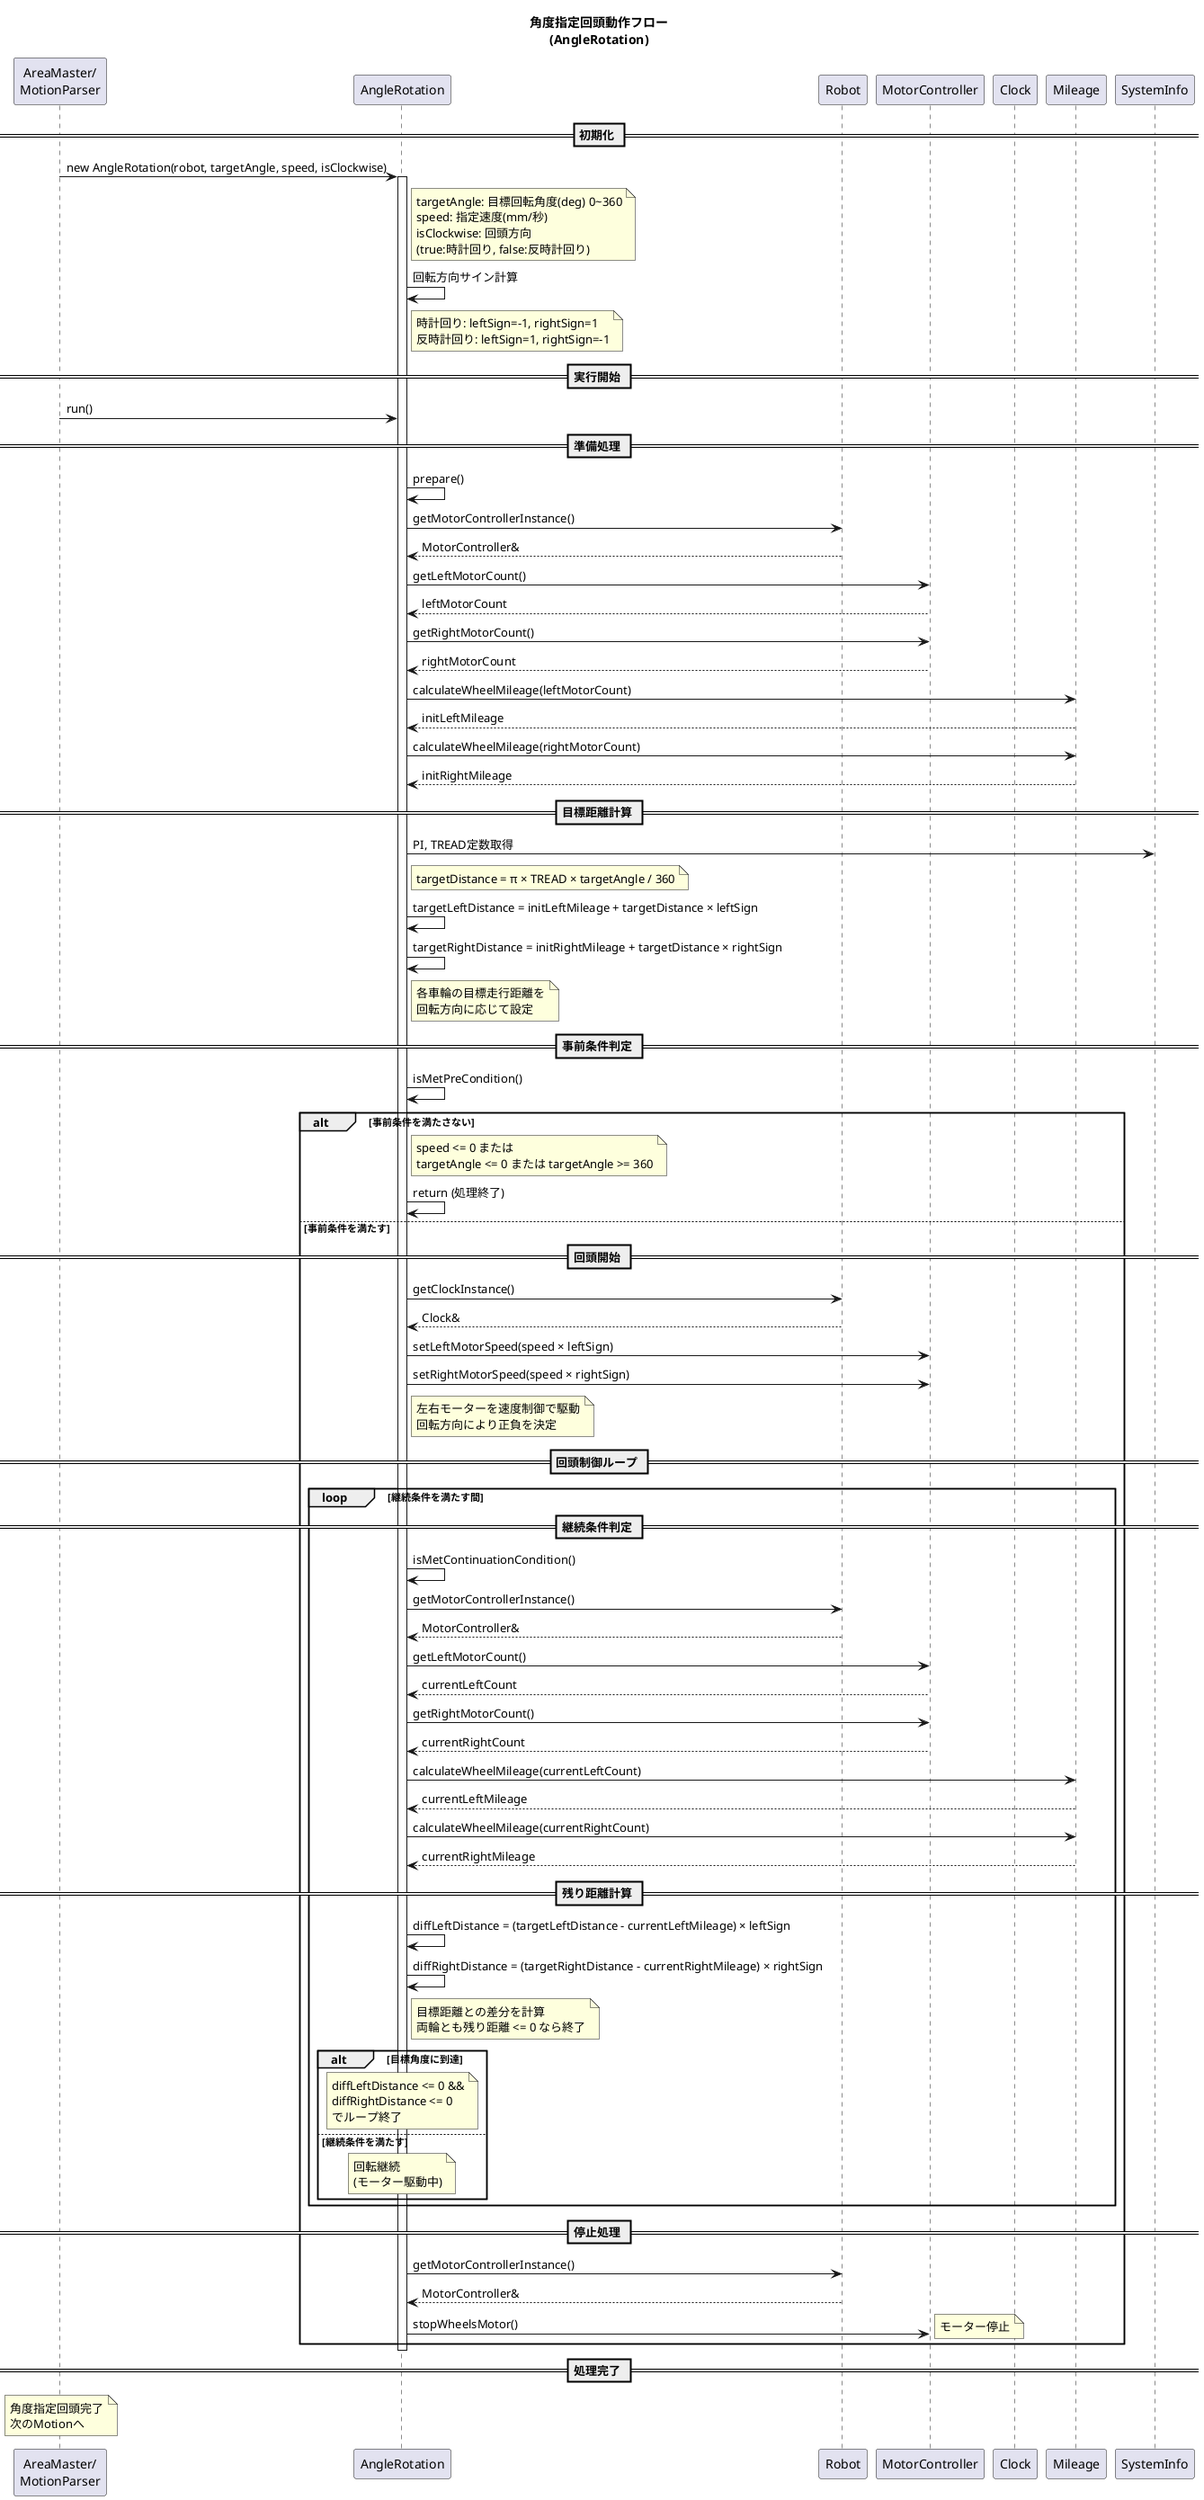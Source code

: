 @startuml 角度指定回頭シーケンス図

title 角度指定回頭動作フロー\n(AngleRotation)

participant "AreaMaster/\nMotionParser" as AM
participant "AngleRotation" as AR
participant "Robot" as Robot
participant "MotorController" as MC
participant "Clock" as Clock
participant "Mileage" as Mileage
participant "SystemInfo" as SI

== 初期化 ==
AM -> AR: new AngleRotation(robot, targetAngle, speed, isClockwise)
activate AR
note right of AR: targetAngle: 目標回転角度(deg) 0~360\nspeed: 指定速度(mm/秒)\nisClockwise: 回頭方向\n(true:時計回り, false:反時計回り)

AR -> AR: 回転方向サイン計算
note right of AR: 時計回り: leftSign=-1, rightSign=1\n反時計回り: leftSign=1, rightSign=-1

== 実行開始 ==
AM -> AR: run()

== 準備処理 ==
AR -> AR: prepare()
AR -> Robot: getMotorControllerInstance()
Robot --> AR: MotorController&

AR -> MC: getLeftMotorCount()
MC --> AR: leftMotorCount
AR -> MC: getRightMotorCount()
MC --> AR: rightMotorCount

AR -> Mileage: calculateWheelMileage(leftMotorCount)
Mileage --> AR: initLeftMileage
AR -> Mileage: calculateWheelMileage(rightMotorCount)
Mileage --> AR: initRightMileage

== 目標距離計算 ==
AR -> SI: PI, TREAD定数取得
note right of AR: targetDistance = π × TREAD × targetAngle / 360

AR -> AR: targetLeftDistance = initLeftMileage + targetDistance × leftSign
AR -> AR: targetRightDistance = initRightMileage + targetDistance × rightSign

note right of AR: 各車輪の目標走行距離を\n回転方向に応じて設定

== 事前条件判定 ==
AR -> AR: isMetPreCondition()

alt 事前条件を満たさない
    note right of AR: speed <= 0 または\ntargetAngle <= 0 または targetAngle >= 360
    AR -> AR: return (処理終了)
else 事前条件を満たす

    == 回頭開始 ==
    AR -> Robot: getClockInstance()
    Robot --> AR: Clock&
    
    AR -> MC: setLeftMotorSpeed(speed × leftSign)
    AR -> MC: setRightMotorSpeed(speed × rightSign)
    note right of AR: 左右モーターを速度制御で駆動\n回転方向により正負を決定

    == 回頭制御ループ ==
    loop 継続条件を満たす間
        
        == 継続条件判定 ==
        AR -> AR: isMetContinuationCondition()
        AR -> Robot: getMotorControllerInstance()
        Robot --> AR: MotorController&
        
        AR -> MC: getLeftMotorCount()
        MC --> AR: currentLeftCount
        AR -> MC: getRightMotorCount()
        MC --> AR: currentRightCount
        
        AR -> Mileage: calculateWheelMileage(currentLeftCount)
        Mileage --> AR: currentLeftMileage
        AR -> Mileage: calculateWheelMileage(currentRightCount)
        Mileage --> AR: currentRightMileage
        
        == 残り距離計算 ==
        AR -> AR: diffLeftDistance = (targetLeftDistance - currentLeftMileage) × leftSign
        AR -> AR: diffRightDistance = (targetRightDistance - currentRightMileage) × rightSign
        
        note right of AR: 目標距離との差分を計算\n両輪とも残り距離 <= 0 なら終了
        
        alt 目標角度に到達
            note over AR: diffLeftDistance <= 0 &&\ndiffRightDistance <= 0\nでループ終了
        else 継続条件を満たす
            note over AR: 回転継続\n(モーター駆動中)
        end
    end

    == 停止処理 ==
    AR -> Robot: getMotorControllerInstance()
    Robot --> AR: MotorController&
    AR -> MC: stopWheelsMotor()
    note right: モーター停止
end

deactivate AR

== 処理完了 ==
note over AM: 角度指定回頭完了\n次のMotionへ

@enduml